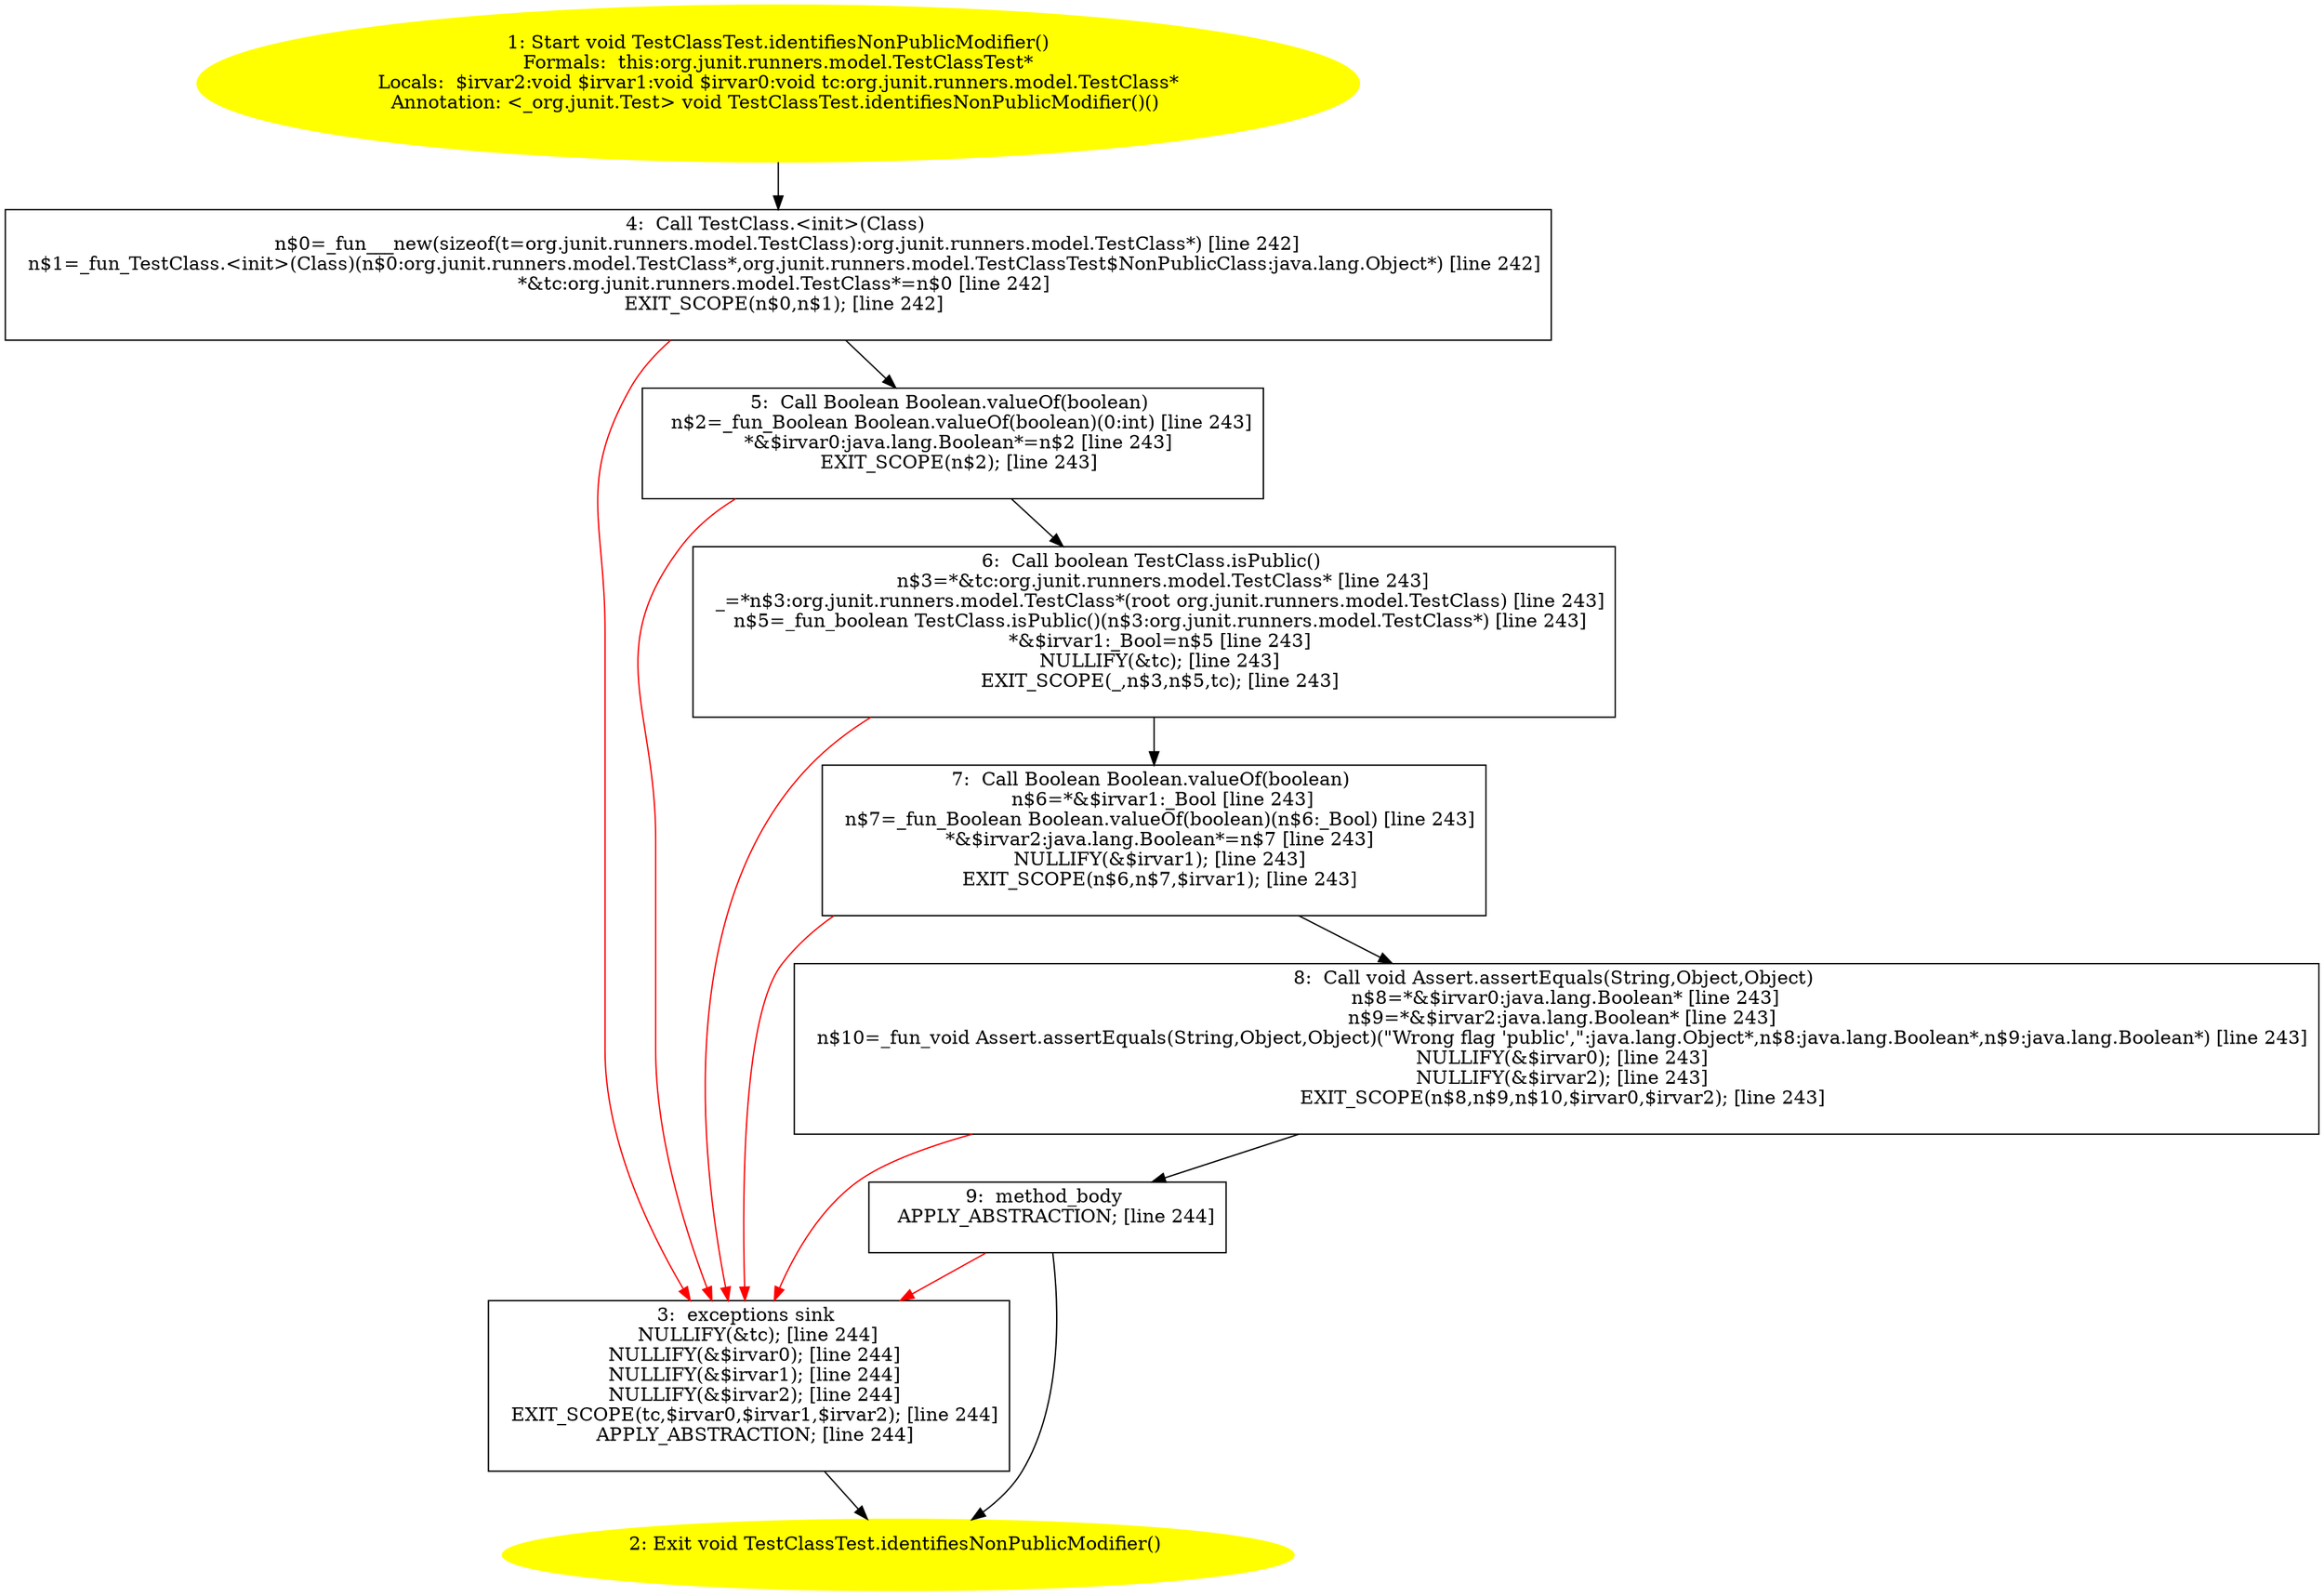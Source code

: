 /* @generated */
digraph cfg {
"org.junit.runners.model.TestClassTest.identifiesNonPublicModifier():void.180b4b85f9f8a3a43a26f0bb1a9a2162_1" [label="1: Start void TestClassTest.identifiesNonPublicModifier()\nFormals:  this:org.junit.runners.model.TestClassTest*\nLocals:  $irvar2:void $irvar1:void $irvar0:void tc:org.junit.runners.model.TestClass*\nAnnotation: <_org.junit.Test> void TestClassTest.identifiesNonPublicModifier()() \n  " color=yellow style=filled]
	

	 "org.junit.runners.model.TestClassTest.identifiesNonPublicModifier():void.180b4b85f9f8a3a43a26f0bb1a9a2162_1" -> "org.junit.runners.model.TestClassTest.identifiesNonPublicModifier():void.180b4b85f9f8a3a43a26f0bb1a9a2162_4" ;
"org.junit.runners.model.TestClassTest.identifiesNonPublicModifier():void.180b4b85f9f8a3a43a26f0bb1a9a2162_2" [label="2: Exit void TestClassTest.identifiesNonPublicModifier() \n  " color=yellow style=filled]
	

"org.junit.runners.model.TestClassTest.identifiesNonPublicModifier():void.180b4b85f9f8a3a43a26f0bb1a9a2162_3" [label="3:  exceptions sink \n   NULLIFY(&tc); [line 244]\n  NULLIFY(&$irvar0); [line 244]\n  NULLIFY(&$irvar1); [line 244]\n  NULLIFY(&$irvar2); [line 244]\n  EXIT_SCOPE(tc,$irvar0,$irvar1,$irvar2); [line 244]\n  APPLY_ABSTRACTION; [line 244]\n " shape="box"]
	

	 "org.junit.runners.model.TestClassTest.identifiesNonPublicModifier():void.180b4b85f9f8a3a43a26f0bb1a9a2162_3" -> "org.junit.runners.model.TestClassTest.identifiesNonPublicModifier():void.180b4b85f9f8a3a43a26f0bb1a9a2162_2" ;
"org.junit.runners.model.TestClassTest.identifiesNonPublicModifier():void.180b4b85f9f8a3a43a26f0bb1a9a2162_4" [label="4:  Call TestClass.<init>(Class) \n   n$0=_fun___new(sizeof(t=org.junit.runners.model.TestClass):org.junit.runners.model.TestClass*) [line 242]\n  n$1=_fun_TestClass.<init>(Class)(n$0:org.junit.runners.model.TestClass*,org.junit.runners.model.TestClassTest$NonPublicClass:java.lang.Object*) [line 242]\n  *&tc:org.junit.runners.model.TestClass*=n$0 [line 242]\n  EXIT_SCOPE(n$0,n$1); [line 242]\n " shape="box"]
	

	 "org.junit.runners.model.TestClassTest.identifiesNonPublicModifier():void.180b4b85f9f8a3a43a26f0bb1a9a2162_4" -> "org.junit.runners.model.TestClassTest.identifiesNonPublicModifier():void.180b4b85f9f8a3a43a26f0bb1a9a2162_5" ;
	 "org.junit.runners.model.TestClassTest.identifiesNonPublicModifier():void.180b4b85f9f8a3a43a26f0bb1a9a2162_4" -> "org.junit.runners.model.TestClassTest.identifiesNonPublicModifier():void.180b4b85f9f8a3a43a26f0bb1a9a2162_3" [color="red" ];
"org.junit.runners.model.TestClassTest.identifiesNonPublicModifier():void.180b4b85f9f8a3a43a26f0bb1a9a2162_5" [label="5:  Call Boolean Boolean.valueOf(boolean) \n   n$2=_fun_Boolean Boolean.valueOf(boolean)(0:int) [line 243]\n  *&$irvar0:java.lang.Boolean*=n$2 [line 243]\n  EXIT_SCOPE(n$2); [line 243]\n " shape="box"]
	

	 "org.junit.runners.model.TestClassTest.identifiesNonPublicModifier():void.180b4b85f9f8a3a43a26f0bb1a9a2162_5" -> "org.junit.runners.model.TestClassTest.identifiesNonPublicModifier():void.180b4b85f9f8a3a43a26f0bb1a9a2162_6" ;
	 "org.junit.runners.model.TestClassTest.identifiesNonPublicModifier():void.180b4b85f9f8a3a43a26f0bb1a9a2162_5" -> "org.junit.runners.model.TestClassTest.identifiesNonPublicModifier():void.180b4b85f9f8a3a43a26f0bb1a9a2162_3" [color="red" ];
"org.junit.runners.model.TestClassTest.identifiesNonPublicModifier():void.180b4b85f9f8a3a43a26f0bb1a9a2162_6" [label="6:  Call boolean TestClass.isPublic() \n   n$3=*&tc:org.junit.runners.model.TestClass* [line 243]\n  _=*n$3:org.junit.runners.model.TestClass*(root org.junit.runners.model.TestClass) [line 243]\n  n$5=_fun_boolean TestClass.isPublic()(n$3:org.junit.runners.model.TestClass*) [line 243]\n  *&$irvar1:_Bool=n$5 [line 243]\n  NULLIFY(&tc); [line 243]\n  EXIT_SCOPE(_,n$3,n$5,tc); [line 243]\n " shape="box"]
	

	 "org.junit.runners.model.TestClassTest.identifiesNonPublicModifier():void.180b4b85f9f8a3a43a26f0bb1a9a2162_6" -> "org.junit.runners.model.TestClassTest.identifiesNonPublicModifier():void.180b4b85f9f8a3a43a26f0bb1a9a2162_7" ;
	 "org.junit.runners.model.TestClassTest.identifiesNonPublicModifier():void.180b4b85f9f8a3a43a26f0bb1a9a2162_6" -> "org.junit.runners.model.TestClassTest.identifiesNonPublicModifier():void.180b4b85f9f8a3a43a26f0bb1a9a2162_3" [color="red" ];
"org.junit.runners.model.TestClassTest.identifiesNonPublicModifier():void.180b4b85f9f8a3a43a26f0bb1a9a2162_7" [label="7:  Call Boolean Boolean.valueOf(boolean) \n   n$6=*&$irvar1:_Bool [line 243]\n  n$7=_fun_Boolean Boolean.valueOf(boolean)(n$6:_Bool) [line 243]\n  *&$irvar2:java.lang.Boolean*=n$7 [line 243]\n  NULLIFY(&$irvar1); [line 243]\n  EXIT_SCOPE(n$6,n$7,$irvar1); [line 243]\n " shape="box"]
	

	 "org.junit.runners.model.TestClassTest.identifiesNonPublicModifier():void.180b4b85f9f8a3a43a26f0bb1a9a2162_7" -> "org.junit.runners.model.TestClassTest.identifiesNonPublicModifier():void.180b4b85f9f8a3a43a26f0bb1a9a2162_8" ;
	 "org.junit.runners.model.TestClassTest.identifiesNonPublicModifier():void.180b4b85f9f8a3a43a26f0bb1a9a2162_7" -> "org.junit.runners.model.TestClassTest.identifiesNonPublicModifier():void.180b4b85f9f8a3a43a26f0bb1a9a2162_3" [color="red" ];
"org.junit.runners.model.TestClassTest.identifiesNonPublicModifier():void.180b4b85f9f8a3a43a26f0bb1a9a2162_8" [label="8:  Call void Assert.assertEquals(String,Object,Object) \n   n$8=*&$irvar0:java.lang.Boolean* [line 243]\n  n$9=*&$irvar2:java.lang.Boolean* [line 243]\n  n$10=_fun_void Assert.assertEquals(String,Object,Object)(\"Wrong flag 'public',\":java.lang.Object*,n$8:java.lang.Boolean*,n$9:java.lang.Boolean*) [line 243]\n  NULLIFY(&$irvar0); [line 243]\n  NULLIFY(&$irvar2); [line 243]\n  EXIT_SCOPE(n$8,n$9,n$10,$irvar0,$irvar2); [line 243]\n " shape="box"]
	

	 "org.junit.runners.model.TestClassTest.identifiesNonPublicModifier():void.180b4b85f9f8a3a43a26f0bb1a9a2162_8" -> "org.junit.runners.model.TestClassTest.identifiesNonPublicModifier():void.180b4b85f9f8a3a43a26f0bb1a9a2162_9" ;
	 "org.junit.runners.model.TestClassTest.identifiesNonPublicModifier():void.180b4b85f9f8a3a43a26f0bb1a9a2162_8" -> "org.junit.runners.model.TestClassTest.identifiesNonPublicModifier():void.180b4b85f9f8a3a43a26f0bb1a9a2162_3" [color="red" ];
"org.junit.runners.model.TestClassTest.identifiesNonPublicModifier():void.180b4b85f9f8a3a43a26f0bb1a9a2162_9" [label="9:  method_body \n   APPLY_ABSTRACTION; [line 244]\n " shape="box"]
	

	 "org.junit.runners.model.TestClassTest.identifiesNonPublicModifier():void.180b4b85f9f8a3a43a26f0bb1a9a2162_9" -> "org.junit.runners.model.TestClassTest.identifiesNonPublicModifier():void.180b4b85f9f8a3a43a26f0bb1a9a2162_2" ;
	 "org.junit.runners.model.TestClassTest.identifiesNonPublicModifier():void.180b4b85f9f8a3a43a26f0bb1a9a2162_9" -> "org.junit.runners.model.TestClassTest.identifiesNonPublicModifier():void.180b4b85f9f8a3a43a26f0bb1a9a2162_3" [color="red" ];
}
